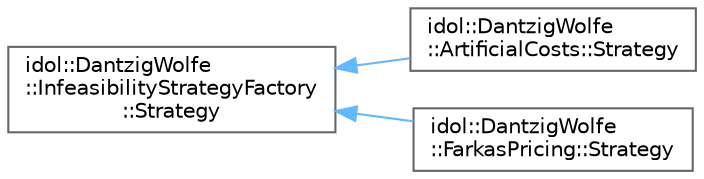 digraph "Graphical Class Hierarchy"
{
 // LATEX_PDF_SIZE
  bgcolor="transparent";
  edge [fontname=Helvetica,fontsize=10,labelfontname=Helvetica,labelfontsize=10];
  node [fontname=Helvetica,fontsize=10,shape=box,height=0.2,width=0.4];
  rankdir="LR";
  Node0 [id="Node000000",label="idol::DantzigWolfe\l::InfeasibilityStrategyFactory\l::Strategy",height=0.2,width=0.4,color="grey40", fillcolor="white", style="filled",URL="$classidol_1_1DantzigWolfe_1_1InfeasibilityStrategyFactory_1_1Strategy.html",tooltip=" "];
  Node0 -> Node1 [id="edge59_Node000000_Node000001",dir="back",color="steelblue1",style="solid",tooltip=" "];
  Node1 [id="Node000001",label="idol::DantzigWolfe\l::ArtificialCosts::Strategy",height=0.2,width=0.4,color="grey40", fillcolor="white", style="filled",URL="$classidol_1_1DantzigWolfe_1_1ArtificialCosts_1_1Strategy.html",tooltip=" "];
  Node0 -> Node2 [id="edge60_Node000000_Node000002",dir="back",color="steelblue1",style="solid",tooltip=" "];
  Node2 [id="Node000002",label="idol::DantzigWolfe\l::FarkasPricing::Strategy",height=0.2,width=0.4,color="grey40", fillcolor="white", style="filled",URL="$classidol_1_1DantzigWolfe_1_1FarkasPricing_1_1Strategy.html",tooltip=" "];
}
